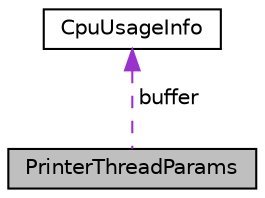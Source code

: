 digraph "PrinterThreadParams"
{
 // LATEX_PDF_SIZE
  edge [fontname="Helvetica",fontsize="10",labelfontname="Helvetica",labelfontsize="10"];
  node [fontname="Helvetica",fontsize="10",shape=record];
  Node1 [label="PrinterThreadParams",height=0.2,width=0.4,color="black", fillcolor="grey75", style="filled", fontcolor="black",tooltip=" "];
  Node2 -> Node1 [dir="back",color="darkorchid3",fontsize="10",style="dashed",label=" buffer" ];
  Node2 [label="CpuUsageInfo",height=0.2,width=0.4,color="black", fillcolor="white", style="filled",URL="$structCpuUsageInfo.html",tooltip=" "];
}
